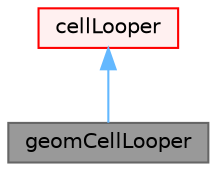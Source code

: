 digraph "geomCellLooper"
{
 // LATEX_PDF_SIZE
  bgcolor="transparent";
  edge [fontname=Helvetica,fontsize=10,labelfontname=Helvetica,labelfontsize=10];
  node [fontname=Helvetica,fontsize=10,shape=box,height=0.2,width=0.4];
  Node1 [id="Node000001",label="geomCellLooper",height=0.2,width=0.4,color="gray40", fillcolor="grey60", style="filled", fontcolor="black",tooltip="Implementation of cellLooper. Does pure geometric cut through cell."];
  Node2 -> Node1 [id="edge1_Node000001_Node000002",dir="back",color="steelblue1",style="solid",tooltip=" "];
  Node2 [id="Node000002",label="cellLooper",height=0.2,width=0.4,color="red", fillcolor="#FFF0F0", style="filled",URL="$classFoam_1_1cellLooper.html",tooltip="Abstract base class. Concrete implementations know how to cut a cell (i.e. determine a loop around th..."];
}
